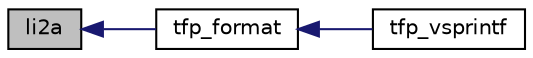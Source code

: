 digraph "li2a"
{
 // INTERACTIVE_SVG=YES
  edge [fontname="Helvetica",fontsize="10",labelfontname="Helvetica",labelfontsize="10"];
  node [fontname="Helvetica",fontsize="10",shape=record];
  rankdir="LR";
  Node1 [label="li2a",height=0.2,width=0.4,color="black", fillcolor="grey75", style="filled", fontcolor="black"];
  Node1 -> Node2 [dir="back",color="midnightblue",fontsize="10",style="solid"];
  Node2 [label="tfp_format",height=0.2,width=0.4,color="black", fillcolor="white", style="filled",URL="$d1/dc6/a00037.html#a2e6857db4b5af96ebbfa61da86245dc5"];
  Node2 -> Node3 [dir="back",color="midnightblue",fontsize="10",style="solid"];
  Node3 [label="tfp_vsprintf",height=0.2,width=0.4,color="black", fillcolor="white", style="filled",URL="$d1/dc6/a00037.html#aa8dfc5ac91747032198002a008a6aa46"];
}

